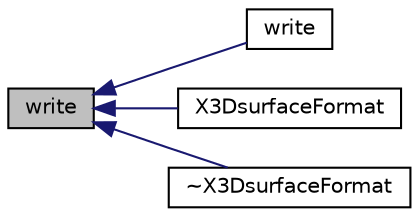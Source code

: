 digraph "write"
{
  bgcolor="transparent";
  edge [fontname="Helvetica",fontsize="10",labelfontname="Helvetica",labelfontsize="10"];
  node [fontname="Helvetica",fontsize="10",shape=record];
  rankdir="LR";
  Node1 [label="write",height=0.2,width=0.4,color="black", fillcolor="grey75", style="filled", fontcolor="black"];
  Node1 -> Node2 [dir="back",color="midnightblue",fontsize="10",style="solid",fontname="Helvetica"];
  Node2 [label="write",height=0.2,width=0.4,color="black",URL="$a02979.html#a5cf9d1a8c08e045a6bbcab04a3ec2d79",tooltip="Write object file. "];
  Node1 -> Node3 [dir="back",color="midnightblue",fontsize="10",style="solid",fontname="Helvetica"];
  Node3 [label="X3DsurfaceFormat",height=0.2,width=0.4,color="black",URL="$a02979.html#a304bb5e387a902563a7b41fb31e6b7ec",tooltip="Construct null. "];
  Node1 -> Node4 [dir="back",color="midnightblue",fontsize="10",style="solid",fontname="Helvetica"];
  Node4 [label="~X3DsurfaceFormat",height=0.2,width=0.4,color="black",URL="$a02979.html#a6e01aa5d568ae0a238ac6df61747dc13",tooltip="Destructor. "];
}
